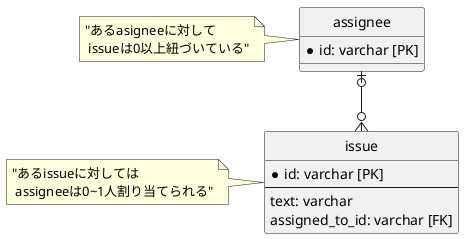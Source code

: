 @startuml Bad ER

hide circle

skinparam linetype ortho

entity "assignee" as assignee {
  * id: varchar [PK]
}

note left of assignee: "あるasigneeに対して\n issueは0以上紐づいている"

entity "issue" as issue {
  * id: varchar [PK]
  ---
  text: varchar
  assigned_to_id: varchar [FK]
}

note left of issue: "あるissueに対しては\n assigneeは0~1人割り当てられる"

assignee |o--o{ issue

@enduml